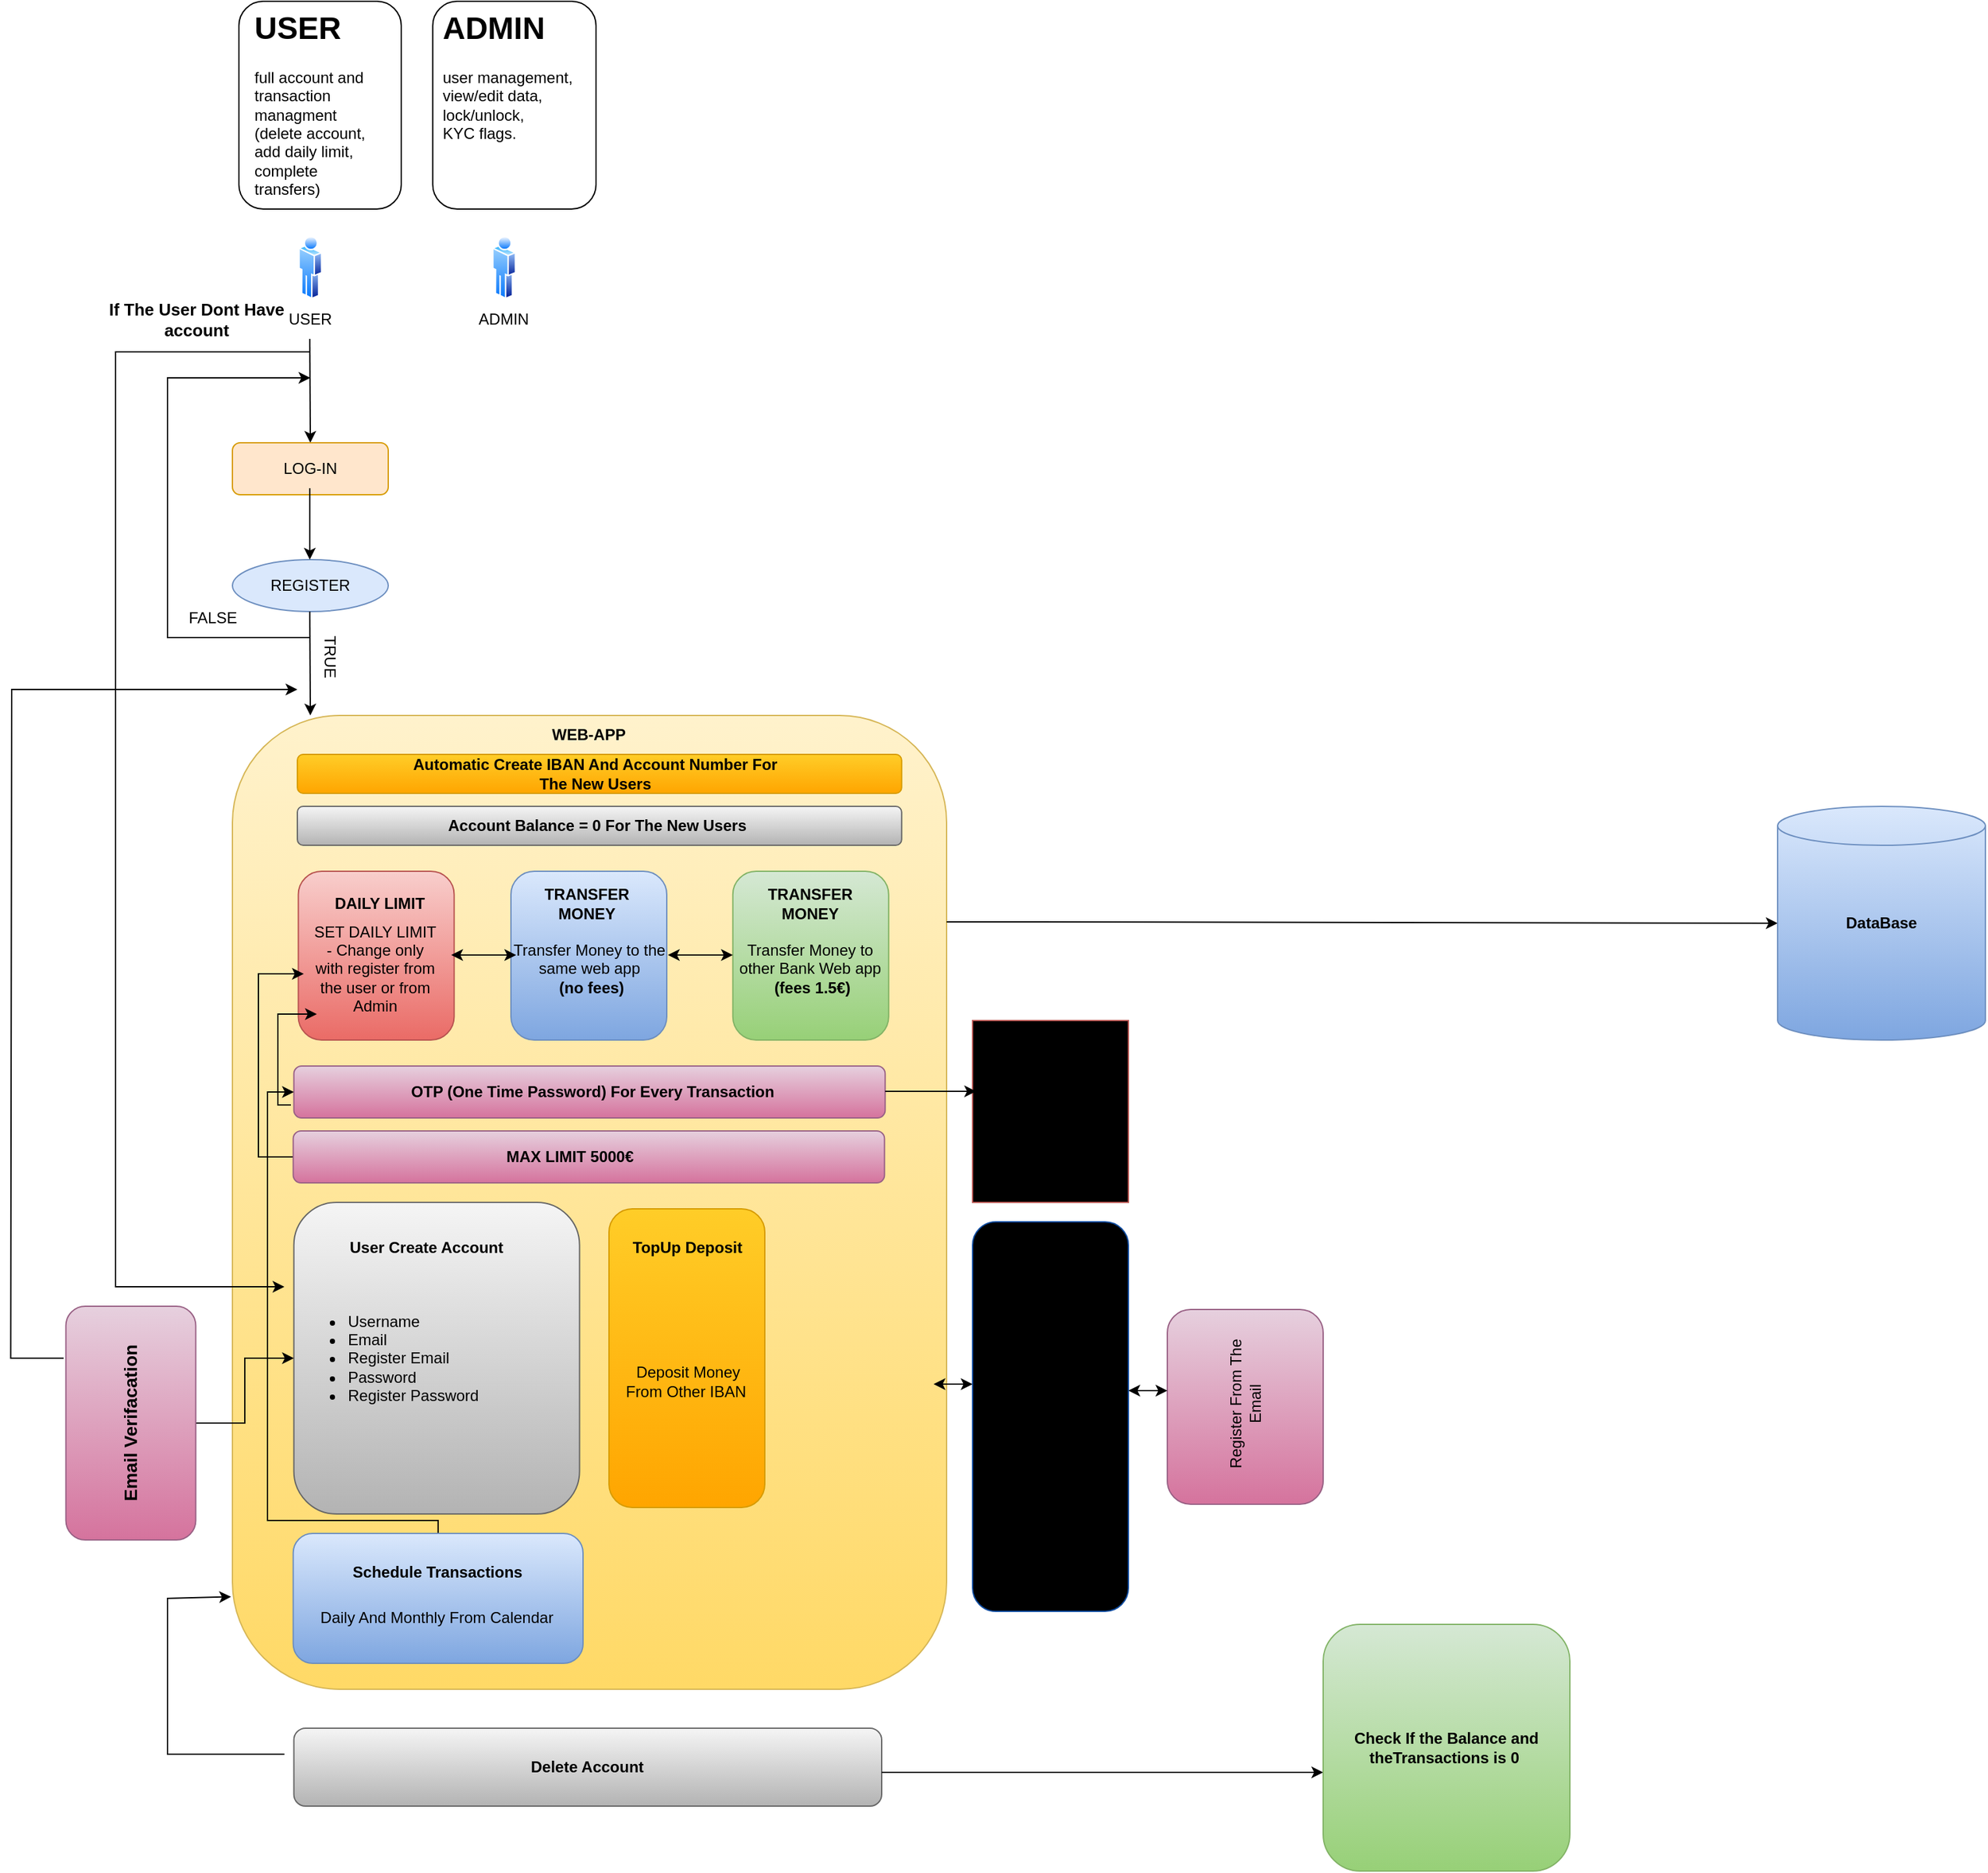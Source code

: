 <mxfile version="28.2.3">
  <diagram name="Bank-WebApp-Main" id="gZl4-MNB_K2jVca2RsHO">
    <mxGraphModel dx="784" dy="1116" grid="1" gridSize="10" guides="1" tooltips="1" connect="1" arrows="1" fold="1" page="1" pageScale="1" pageWidth="1169" pageHeight="1654" math="0" shadow="0">
      <root>
        <mxCell id="0" />
        <mxCell id="1" parent="0" />
        <mxCell id="KXbCjJBh53j-5__8pac8-1" value="" style="image;aspect=fixed;perimeter=ellipsePerimeter;html=1;align=center;shadow=0;dashed=0;spacingTop=3;image=img/lib/active_directory/user.svg;" parent="1" vertex="1">
          <mxGeometry x="450" y="470" width="18.5" height="50" as="geometry" />
        </mxCell>
        <mxCell id="KXbCjJBh53j-5__8pac8-2" value="" style="image;aspect=fixed;perimeter=ellipsePerimeter;html=1;align=center;shadow=0;dashed=0;spacingTop=3;image=img/lib/active_directory/user.svg;" parent="1" vertex="1">
          <mxGeometry x="300.75" y="470" width="18.5" height="50" as="geometry" />
        </mxCell>
        <mxCell id="KXbCjJBh53j-5__8pac8-4" value="USER" style="text;html=1;align=center;verticalAlign=middle;whiteSpace=wrap;rounded=0;" parent="1" vertex="1">
          <mxGeometry x="280" y="520" width="60" height="30" as="geometry" />
        </mxCell>
        <mxCell id="KXbCjJBh53j-5__8pac8-5" value="ADMIN" style="text;html=1;align=center;verticalAlign=middle;whiteSpace=wrap;rounded=0;" parent="1" vertex="1">
          <mxGeometry x="429.25" y="520" width="60" height="30" as="geometry" />
        </mxCell>
        <mxCell id="KXbCjJBh53j-5__8pac8-6" value="" style="rounded=1;whiteSpace=wrap;html=1;" parent="1" vertex="1">
          <mxGeometry x="255" y="290" width="125" height="160" as="geometry" />
        </mxCell>
        <mxCell id="KXbCjJBh53j-5__8pac8-9" value="&lt;h1 style=&quot;margin-top: 0px;&quot;&gt;USER&amp;nbsp;&lt;/h1&gt;&lt;div&gt;full account and transaction managment&lt;/div&gt;&lt;div&gt;(delete account, add daily limit, complete transfers)&amp;nbsp;&lt;/div&gt;" style="text;html=1;whiteSpace=wrap;overflow=hidden;rounded=0;" parent="1" vertex="1">
          <mxGeometry x="265" y="290" width="90" height="150" as="geometry" />
        </mxCell>
        <mxCell id="KXbCjJBh53j-5__8pac8-10" value="" style="rounded=1;whiteSpace=wrap;html=1;" parent="1" vertex="1">
          <mxGeometry x="404.25" y="290" width="125.75" height="160" as="geometry" />
        </mxCell>
        <mxCell id="KXbCjJBh53j-5__8pac8-12" value="&lt;h1 style=&quot;margin-top: 0px;&quot;&gt;ADMIN&lt;/h1&gt;&lt;div&gt;&lt;div&gt;user management, view/edit data, lock/unlock,&lt;/div&gt;&lt;div&gt;KYC flags.&lt;/div&gt;&lt;/div&gt;" style="text;html=1;whiteSpace=wrap;overflow=hidden;rounded=0;" parent="1" vertex="1">
          <mxGeometry x="410" y="290" width="110" height="150" as="geometry" />
        </mxCell>
        <mxCell id="KXbCjJBh53j-5__8pac8-13" value="" style="endArrow=classic;html=1;rounded=0;" parent="1" edge="1">
          <mxGeometry width="50" height="50" relative="1" as="geometry">
            <mxPoint x="309.58" y="550" as="sourcePoint" />
            <mxPoint x="310" y="630" as="targetPoint" />
          </mxGeometry>
        </mxCell>
        <mxCell id="KXbCjJBh53j-5__8pac8-14" value="" style="rounded=1;whiteSpace=wrap;html=1;fillColor=#ffe6cc;strokeColor=#d79b00;" parent="1" vertex="1">
          <mxGeometry x="250" y="630" width="120" height="40" as="geometry" />
        </mxCell>
        <mxCell id="KXbCjJBh53j-5__8pac8-15" style="edgeStyle=orthogonalEdgeStyle;rounded=0;orthogonalLoop=1;jettySize=auto;html=1;exitX=0.5;exitY=1;exitDx=0;exitDy=0;" parent="1" source="KXbCjJBh53j-5__8pac8-14" target="KXbCjJBh53j-5__8pac8-14" edge="1">
          <mxGeometry relative="1" as="geometry" />
        </mxCell>
        <mxCell id="KXbCjJBh53j-5__8pac8-17" value="LOG-IN" style="text;html=1;align=center;verticalAlign=middle;whiteSpace=wrap;rounded=0;" parent="1" vertex="1">
          <mxGeometry x="280" y="635" width="60" height="30" as="geometry" />
        </mxCell>
        <mxCell id="KXbCjJBh53j-5__8pac8-19" value="" style="ellipse;whiteSpace=wrap;html=1;fillColor=#dae8fc;strokeColor=#6c8ebf;" parent="1" vertex="1">
          <mxGeometry x="250" y="720" width="120" height="40" as="geometry" />
        </mxCell>
        <mxCell id="KXbCjJBh53j-5__8pac8-20" value="REGISTER" style="text;html=1;align=center;verticalAlign=middle;whiteSpace=wrap;rounded=0;" parent="1" vertex="1">
          <mxGeometry x="280" y="725" width="60" height="30" as="geometry" />
        </mxCell>
        <mxCell id="KXbCjJBh53j-5__8pac8-21" value="" style="endArrow=classic;html=1;rounded=0;" parent="1" edge="1">
          <mxGeometry width="50" height="50" relative="1" as="geometry">
            <mxPoint x="309.58" y="665" as="sourcePoint" />
            <mxPoint x="309.58" y="720" as="targetPoint" />
          </mxGeometry>
        </mxCell>
        <mxCell id="KXbCjJBh53j-5__8pac8-22" value="" style="endArrow=classic;html=1;rounded=0;" parent="1" edge="1">
          <mxGeometry width="50" height="50" relative="1" as="geometry">
            <mxPoint x="309.58" y="760" as="sourcePoint" />
            <mxPoint x="310" y="840" as="targetPoint" />
          </mxGeometry>
        </mxCell>
        <mxCell id="KXbCjJBh53j-5__8pac8-23" value="" style="endArrow=classic;html=1;rounded=0;exitX=0.25;exitY=1;exitDx=0;exitDy=0;" parent="1" source="KXbCjJBh53j-5__8pac8-24" edge="1">
          <mxGeometry width="50" height="50" relative="1" as="geometry">
            <mxPoint x="310" y="770" as="sourcePoint" />
            <mxPoint x="310" y="580" as="targetPoint" />
            <Array as="points">
              <mxPoint x="200" y="780" />
              <mxPoint x="200" y="580" />
            </Array>
          </mxGeometry>
        </mxCell>
        <mxCell id="KXbCjJBh53j-5__8pac8-24" value="TRUE" style="text;html=1;align=center;verticalAlign=middle;whiteSpace=wrap;rounded=0;rotation=90;" parent="1" vertex="1">
          <mxGeometry x="295" y="780" width="60" height="30" as="geometry" />
        </mxCell>
        <mxCell id="KXbCjJBh53j-5__8pac8-25" value="FALSE" style="text;html=1;align=center;verticalAlign=middle;whiteSpace=wrap;rounded=0;" parent="1" vertex="1">
          <mxGeometry x="205" y="750" width="60" height="30" as="geometry" />
        </mxCell>
        <mxCell id="KXbCjJBh53j-5__8pac8-26" value="" style="rounded=1;whiteSpace=wrap;html=1;fillColor=#fff2cc;strokeColor=#d6b656;gradientColor=#ffd966;" parent="1" vertex="1">
          <mxGeometry x="250" y="840" width="550" height="750" as="geometry" />
        </mxCell>
        <mxCell id="KXbCjJBh53j-5__8pac8-27" value="&lt;b&gt;WEB-APP&lt;/b&gt;" style="text;html=1;align=center;verticalAlign=middle;whiteSpace=wrap;rounded=0;" parent="1" vertex="1">
          <mxGeometry x="473.05" y="840" width="102.88" height="30" as="geometry" />
        </mxCell>
        <mxCell id="KXbCjJBh53j-5__8pac8-28" value="" style="rounded=1;whiteSpace=wrap;html=1;fillColor=#f8cecc;gradientColor=#ea6b66;strokeColor=#b85450;" parent="1" vertex="1">
          <mxGeometry x="300.75" y="960" width="120" height="130" as="geometry" />
        </mxCell>
        <mxCell id="KXbCjJBh53j-5__8pac8-29" value="&lt;b&gt;DAILY LIMIT&lt;/b&gt;" style="text;html=1;align=center;verticalAlign=middle;whiteSpace=wrap;rounded=0;" parent="1" vertex="1">
          <mxGeometry x="319.25" y="970" width="89.25" height="30" as="geometry" />
        </mxCell>
        <mxCell id="KXbCjJBh53j-5__8pac8-31" value="SET DAILY LIMIT - Change only with register from the user or from Admin" style="text;html=1;align=center;verticalAlign=middle;whiteSpace=wrap;rounded=0;" parent="1" vertex="1">
          <mxGeometry x="310" y="990" width="100" height="90" as="geometry" />
        </mxCell>
        <mxCell id="KXbCjJBh53j-5__8pac8-33" value="" style="rounded=1;whiteSpace=wrap;html=1;fillColor=#dae8fc;gradientColor=#7ea6e0;strokeColor=#6c8ebf;" parent="1" vertex="1">
          <mxGeometry x="464.5" y="960" width="120" height="130" as="geometry" />
        </mxCell>
        <mxCell id="KXbCjJBh53j-5__8pac8-34" value="&lt;b&gt;TRANSFER MONEY&lt;/b&gt;" style="text;html=1;align=center;verticalAlign=middle;whiteSpace=wrap;rounded=0;" parent="1" vertex="1">
          <mxGeometry x="473.05" y="970" width="100" height="30" as="geometry" />
        </mxCell>
        <mxCell id="KXbCjJBh53j-5__8pac8-35" value="Transfer Money to the same web app&lt;div&gt;&amp;nbsp; &lt;b&gt;(no fees)&amp;nbsp;&lt;/b&gt;&lt;/div&gt;" style="text;html=1;align=center;verticalAlign=middle;whiteSpace=wrap;rounded=0;" parent="1" vertex="1">
          <mxGeometry x="464.5" y="990" width="120" height="90" as="geometry" />
        </mxCell>
        <mxCell id="KXbCjJBh53j-5__8pac8-42" value="" style="rounded=1;whiteSpace=wrap;html=1;fillColor=#e6d0de;gradientColor=#d5739d;strokeColor=#996185;" parent="1" vertex="1">
          <mxGeometry x="297.31" y="1110" width="455.38" height="40" as="geometry" />
        </mxCell>
        <mxCell id="KXbCjJBh53j-5__8pac8-43" value="&lt;b&gt;OTP (One Time Password) For Every Transaction&lt;/b&gt;" style="text;html=1;align=center;verticalAlign=middle;whiteSpace=wrap;rounded=0;" parent="1" vertex="1">
          <mxGeometry x="366.31" y="1115" width="322.5" height="30" as="geometry" />
        </mxCell>
        <mxCell id="KXbCjJBh53j-5__8pac8-45" value="" style="rounded=1;whiteSpace=wrap;html=1;fillColor=#d5e8d4;gradientColor=#97d077;strokeColor=#82b366;" parent="1" vertex="1">
          <mxGeometry x="635.38" y="960" width="120" height="130" as="geometry" />
        </mxCell>
        <mxCell id="KXbCjJBh53j-5__8pac8-46" value="&lt;b&gt;TRANSFER MONEY&lt;/b&gt;" style="text;html=1;align=center;verticalAlign=middle;whiteSpace=wrap;rounded=0;" parent="1" vertex="1">
          <mxGeometry x="645.38" y="970" width="100" height="30" as="geometry" />
        </mxCell>
        <mxCell id="KXbCjJBh53j-5__8pac8-47" value="Transfer Money to other Bank Web app&lt;div&gt;&amp;nbsp; &lt;b&gt;(fees 1.5€)&amp;nbsp;&lt;/b&gt;&lt;/div&gt;" style="text;html=1;align=center;verticalAlign=middle;whiteSpace=wrap;rounded=0;" parent="1" vertex="1">
          <mxGeometry x="635.38" y="990" width="120" height="90" as="geometry" />
        </mxCell>
        <mxCell id="6KkzC2tM8emRwqw-PZav-2" value="" style="endArrow=none;startArrow=classic;html=1;rounded=0;startFill=1;endFill=0;" parent="1" edge="1">
          <mxGeometry width="50" height="50" relative="1" as="geometry">
            <mxPoint x="290" y="1280" as="sourcePoint" />
            <mxPoint x="310" y="560" as="targetPoint" />
            <Array as="points">
              <mxPoint x="160" y="1280" />
              <mxPoint x="160" y="560" />
            </Array>
          </mxGeometry>
        </mxCell>
        <mxCell id="6KkzC2tM8emRwqw-PZav-3" value="&lt;ul&gt;&lt;li&gt;Username&lt;/li&gt;&lt;li&gt;&lt;span style=&quot;background-color: transparent; color: light-dark(rgb(0, 0, 0), rgb(255, 255, 255));&quot;&gt;Email&lt;/span&gt;&lt;/li&gt;&lt;li&gt;Register Email&lt;/li&gt;&lt;li&gt;Password&lt;/li&gt;&lt;li style=&quot;&quot;&gt;Register Password&lt;/li&gt;&lt;/ul&gt;" style="rounded=1;whiteSpace=wrap;html=1;fillColor=#f5f5f5;gradientColor=#b3b3b3;strokeColor=#666666;align=left;" parent="1" vertex="1">
          <mxGeometry x="297.31" y="1215" width="220" height="240" as="geometry" />
        </mxCell>
        <mxCell id="6KkzC2tM8emRwqw-PZav-4" value="&lt;b&gt;User Create Account&lt;/b&gt;" style="text;html=1;align=center;verticalAlign=middle;whiteSpace=wrap;rounded=0;" parent="1" vertex="1">
          <mxGeometry x="310.38" y="1235" width="179.25" height="30" as="geometry" />
        </mxCell>
        <mxCell id="6KkzC2tM8emRwqw-PZav-26" value="" style="edgeStyle=orthogonalEdgeStyle;rounded=0;orthogonalLoop=1;jettySize=auto;html=1;" parent="1" source="6KkzC2tM8emRwqw-PZav-7" target="6KkzC2tM8emRwqw-PZav-3" edge="1">
          <mxGeometry relative="1" as="geometry" />
        </mxCell>
        <mxCell id="6KkzC2tM8emRwqw-PZav-7" value="" style="rounded=1;whiteSpace=wrap;html=1;fillColor=#e6d0de;gradientColor=#d5739d;strokeColor=#996185;" parent="1" vertex="1">
          <mxGeometry x="121.75" y="1295" width="100" height="180" as="geometry" />
        </mxCell>
        <mxCell id="6KkzC2tM8emRwqw-PZav-8" value="&lt;font style=&quot;font-size: 14px;&quot;&gt;&lt;b&gt;Email Verifacation&lt;/b&gt;&lt;/font&gt;" style="text;html=1;align=center;verticalAlign=middle;whiteSpace=wrap;rounded=0;rotation=270;" parent="1" vertex="1">
          <mxGeometry x="100" y="1370" width="142.5" height="30" as="geometry" />
        </mxCell>
        <mxCell id="6KkzC2tM8emRwqw-PZav-10" value="&lt;font style=&quot;font-size: 13px;&quot;&gt;&lt;b&gt;If The User Dont Have account&lt;/b&gt;&lt;/font&gt;" style="text;html=1;align=center;verticalAlign=middle;whiteSpace=wrap;rounded=0;" parent="1" vertex="1">
          <mxGeometry x="130" y="520" width="185" height="30" as="geometry" />
        </mxCell>
        <mxCell id="6KkzC2tM8emRwqw-PZav-12" value="" style="endArrow=classic;html=1;rounded=0;" parent="1" edge="1">
          <mxGeometry width="50" height="50" relative="1" as="geometry">
            <mxPoint x="120" y="1335" as="sourcePoint" />
            <mxPoint x="300" y="820" as="targetPoint" />
            <Array as="points">
              <mxPoint x="79.25" y="1335" />
              <mxPoint x="80" y="820" />
            </Array>
          </mxGeometry>
        </mxCell>
        <mxCell id="6KkzC2tM8emRwqw-PZav-18" value="" style="rounded=1;whiteSpace=wrap;html=1;fillColor=#ffcd28;gradientColor=#ffa500;strokeColor=#d79b00;" parent="1" vertex="1">
          <mxGeometry x="300" y="870" width="465.37" height="30" as="geometry" />
        </mxCell>
        <mxCell id="6KkzC2tM8emRwqw-PZav-19" value="&lt;b&gt;Automatic Create IBAN And Account Number For The New Users&lt;/b&gt;" style="text;html=1;align=center;verticalAlign=middle;whiteSpace=wrap;rounded=0;" parent="1" vertex="1">
          <mxGeometry x="377" y="870" width="305" height="30" as="geometry" />
        </mxCell>
        <mxCell id="6KkzC2tM8emRwqw-PZav-21" value="" style="rounded=1;whiteSpace=wrap;html=1;fillColor=#f5f5f5;gradientColor=#b3b3b3;strokeColor=#666666;" parent="1" vertex="1">
          <mxGeometry x="300" y="910" width="465.37" height="30" as="geometry" />
        </mxCell>
        <mxCell id="6KkzC2tM8emRwqw-PZav-22" value="&lt;b&gt;Account Balance = 0 For The New Users&lt;/b&gt;" style="text;html=1;align=center;verticalAlign=middle;whiteSpace=wrap;rounded=0;" parent="1" vertex="1">
          <mxGeometry x="377.37" y="910" width="308" height="30" as="geometry" />
        </mxCell>
        <mxCell id="6KkzC2tM8emRwqw-PZav-29" value="" style="rounded=1;whiteSpace=wrap;html=1;fillColor=#ffcd28;gradientColor=#ffa500;strokeColor=#d79b00;" parent="1" vertex="1">
          <mxGeometry x="540" y="1220" width="120" height="230" as="geometry" />
        </mxCell>
        <mxCell id="6KkzC2tM8emRwqw-PZav-30" value="&lt;b&gt;TopUp Deposit&lt;/b&gt;" style="text;html=1;align=center;verticalAlign=middle;whiteSpace=wrap;rounded=0;" parent="1" vertex="1">
          <mxGeometry x="547.69" y="1235" width="104.63" height="30" as="geometry" />
        </mxCell>
        <mxCell id="6KkzC2tM8emRwqw-PZav-31" value="Deposit Money From Other IBAN&amp;nbsp;" style="text;html=1;align=center;verticalAlign=middle;whiteSpace=wrap;rounded=0;" parent="1" vertex="1">
          <mxGeometry x="550.01" y="1265" width="102.31" height="175" as="geometry" />
        </mxCell>
        <mxCell id="6KkzC2tM8emRwqw-PZav-32" value="" style="endArrow=classic;html=1;rounded=0;entryX=0.035;entryY=0.608;entryDx=0;entryDy=0;entryPerimeter=0;" parent="1" target="KXbCjJBh53j-5__8pac8-28" edge="1">
          <mxGeometry width="50" height="50" relative="1" as="geometry">
            <mxPoint x="300" y="1180" as="sourcePoint" />
            <mxPoint x="310" y="1100" as="targetPoint" />
            <Array as="points">
              <mxPoint x="270" y="1180" />
              <mxPoint x="270" y="1039" />
            </Array>
          </mxGeometry>
        </mxCell>
        <mxCell id="6KkzC2tM8emRwqw-PZav-33" value="" style="endArrow=classic;startArrow=classic;html=1;rounded=0;" parent="1" edge="1">
          <mxGeometry width="50" height="50" relative="1" as="geometry">
            <mxPoint x="418.5" y="1024.5" as="sourcePoint" />
            <mxPoint x="468.5" y="1024.5" as="targetPoint" />
          </mxGeometry>
        </mxCell>
        <mxCell id="6KkzC2tM8emRwqw-PZav-35" value="" style="endArrow=classic;startArrow=classic;html=1;rounded=0;" parent="1" edge="1">
          <mxGeometry width="50" height="50" relative="1" as="geometry">
            <mxPoint x="585.38" y="1024.5" as="sourcePoint" />
            <mxPoint x="635.38" y="1024.5" as="targetPoint" />
          </mxGeometry>
        </mxCell>
        <mxCell id="6KkzC2tM8emRwqw-PZav-36" value="" style="endArrow=classic;html=1;rounded=0;" parent="1" edge="1">
          <mxGeometry width="50" height="50" relative="1" as="geometry">
            <mxPoint x="295" y="1140" as="sourcePoint" />
            <mxPoint x="315" y="1070" as="targetPoint" />
            <Array as="points">
              <mxPoint x="285" y="1140" />
              <mxPoint x="285" y="1070" />
            </Array>
          </mxGeometry>
        </mxCell>
        <mxCell id="6KkzC2tM8emRwqw-PZav-43" style="edgeStyle=orthogonalEdgeStyle;rounded=0;orthogonalLoop=1;jettySize=auto;html=1;entryX=0;entryY=0.5;entryDx=0;entryDy=0;" parent="1" source="6KkzC2tM8emRwqw-PZav-37" target="KXbCjJBh53j-5__8pac8-42" edge="1">
          <mxGeometry relative="1" as="geometry">
            <Array as="points">
              <mxPoint x="408" y="1460" />
              <mxPoint x="277" y="1460" />
              <mxPoint x="277" y="1130" />
            </Array>
          </mxGeometry>
        </mxCell>
        <mxCell id="6KkzC2tM8emRwqw-PZav-37" value="" style="rounded=1;whiteSpace=wrap;html=1;fillColor=#dae8fc;gradientColor=#7ea6e0;strokeColor=#6c8ebf;" parent="1" vertex="1">
          <mxGeometry x="296.81" y="1470" width="223.19" height="100" as="geometry" />
        </mxCell>
        <mxCell id="6KkzC2tM8emRwqw-PZav-38" value="" style="rounded=1;whiteSpace=wrap;html=1;fillColor=#e6d0de;gradientColor=#d5739d;strokeColor=#996185;" parent="1" vertex="1">
          <mxGeometry x="296.81" y="1160" width="455.38" height="40" as="geometry" />
        </mxCell>
        <mxCell id="6KkzC2tM8emRwqw-PZav-39" value="&lt;b&gt;MAX LIMIT 5000€&lt;/b&gt;" style="text;html=1;align=center;verticalAlign=middle;whiteSpace=wrap;rounded=0;" parent="1" vertex="1">
          <mxGeometry x="400" y="1170" width="220" height="20" as="geometry" />
        </mxCell>
        <mxCell id="6KkzC2tM8emRwqw-PZav-40" value="&lt;b&gt;Schedule Transactions&lt;/b&gt;" style="text;html=1;align=center;verticalAlign=middle;whiteSpace=wrap;rounded=0;" parent="1" vertex="1">
          <mxGeometry x="317.5" y="1485" width="179.62" height="30" as="geometry" />
        </mxCell>
        <mxCell id="6KkzC2tM8emRwqw-PZav-41" value="Daily And Monthly From Calendar" style="text;html=1;align=center;verticalAlign=middle;whiteSpace=wrap;rounded=0;" parent="1" vertex="1">
          <mxGeometry x="315" y="1520" width="185" height="30" as="geometry" />
        </mxCell>
        <mxCell id="6KkzC2tM8emRwqw-PZav-44" value="" style="rounded=0;whiteSpace=wrap;html=1;fillColor=#f8cecc;strokeColor=#b85450;gradientColor=light-dark(#6f221f, #d0635f);" parent="1" vertex="1">
          <mxGeometry x="820" y="1075" width="120" height="140" as="geometry" />
        </mxCell>
        <mxCell id="6KkzC2tM8emRwqw-PZav-45" value="" style="endArrow=classic;html=1;rounded=0;" parent="1" edge="1">
          <mxGeometry width="50" height="50" relative="1" as="geometry">
            <mxPoint x="752.69" y="1129.5" as="sourcePoint" />
            <mxPoint x="822.69" y="1129.5" as="targetPoint" />
          </mxGeometry>
        </mxCell>
        <mxCell id="6KkzC2tM8emRwqw-PZav-46" value="Timmer For Every Transaction 5&#39;" style="text;html=1;align=center;verticalAlign=middle;whiteSpace=wrap;rounded=0;" parent="1" vertex="1">
          <mxGeometry x="830" y="1085" width="100" height="115" as="geometry" />
        </mxCell>
        <mxCell id="6KkzC2tM8emRwqw-PZav-47" value="" style="rounded=1;whiteSpace=wrap;html=1;fillColor=#dae8fc;gradientColor=light-dark(#0a66f0, #436697);strokeColor=light-dark(#104da2, #5c79a3);" parent="1" vertex="1">
          <mxGeometry x="820" y="1230" width="120" height="300" as="geometry" />
        </mxCell>
        <mxCell id="6KkzC2tM8emRwqw-PZav-48" value="&lt;b&gt;Password Changer&lt;/b&gt;" style="text;html=1;align=center;verticalAlign=middle;whiteSpace=wrap;rounded=0;rotation=270;" parent="1" vertex="1">
          <mxGeometry x="750" y="1320" width="255" height="105" as="geometry" />
        </mxCell>
        <mxCell id="6KkzC2tM8emRwqw-PZav-49" value="" style="rounded=1;whiteSpace=wrap;html=1;fillColor=#e6d0de;gradientColor=#d5739d;strokeColor=#996185;" parent="1" vertex="1">
          <mxGeometry x="970" y="1297.5" width="120" height="150" as="geometry" />
        </mxCell>
        <mxCell id="6KkzC2tM8emRwqw-PZav-50" value="Register From The Email" style="text;html=1;align=center;verticalAlign=middle;whiteSpace=wrap;rounded=0;rotation=270;" parent="1" vertex="1">
          <mxGeometry x="965" y="1355" width="130" height="30" as="geometry" />
        </mxCell>
        <mxCell id="6KkzC2tM8emRwqw-PZav-51" value="" style="endArrow=classic;startArrow=classic;html=1;rounded=0;" parent="1" edge="1">
          <mxGeometry width="50" height="50" relative="1" as="geometry">
            <mxPoint x="940" y="1360" as="sourcePoint" />
            <mxPoint x="970" y="1360" as="targetPoint" />
            <Array as="points">
              <mxPoint x="960" y="1360" />
            </Array>
          </mxGeometry>
        </mxCell>
        <mxCell id="6KkzC2tM8emRwqw-PZav-52" value="" style="endArrow=classic;html=1;rounded=0;entryX=0;entryY=0.5;entryDx=0;entryDy=0;entryPerimeter=0;" parent="1" target="6KkzC2tM8emRwqw-PZav-54" edge="1">
          <mxGeometry width="50" height="50" relative="1" as="geometry">
            <mxPoint x="800" y="999" as="sourcePoint" />
            <mxPoint x="1080" y="1000" as="targetPoint" />
            <Array as="points">
              <mxPoint x="865" y="999" />
            </Array>
          </mxGeometry>
        </mxCell>
        <mxCell id="6KkzC2tM8emRwqw-PZav-53" value="" style="endArrow=classic;startArrow=classic;html=1;rounded=0;" parent="1" edge="1">
          <mxGeometry width="50" height="50" relative="1" as="geometry">
            <mxPoint x="790" y="1355" as="sourcePoint" />
            <mxPoint x="820" y="1355" as="targetPoint" />
            <Array as="points">
              <mxPoint x="810" y="1355" />
            </Array>
          </mxGeometry>
        </mxCell>
        <mxCell id="6KkzC2tM8emRwqw-PZav-54" value="" style="shape=cylinder3;whiteSpace=wrap;html=1;boundedLbl=1;backgroundOutline=1;size=15;fillColor=#dae8fc;gradientColor=#7ea6e0;strokeColor=#6c8ebf;" parent="1" vertex="1">
          <mxGeometry x="1440" y="910" width="160" height="180" as="geometry" />
        </mxCell>
        <mxCell id="6KkzC2tM8emRwqw-PZav-55" value="&lt;b&gt;DataBase&lt;/b&gt;" style="text;html=1;align=center;verticalAlign=middle;whiteSpace=wrap;rounded=0;" parent="1" vertex="1">
          <mxGeometry x="1480" y="977.5" width="80" height="45" as="geometry" />
        </mxCell>
        <mxCell id="6KkzC2tM8emRwqw-PZav-59" value="" style="rounded=1;whiteSpace=wrap;html=1;direction=east;fillColor=#f5f5f5;gradientColor=#b3b3b3;strokeColor=#666666;" parent="1" vertex="1">
          <mxGeometry x="297.31" y="1620" width="452.69" height="60" as="geometry" />
        </mxCell>
        <mxCell id="6KkzC2tM8emRwqw-PZav-60" value="&lt;b&gt;Delete Account&amp;nbsp;&lt;/b&gt;" style="text;html=1;align=center;verticalAlign=middle;whiteSpace=wrap;rounded=0;" parent="1" vertex="1">
          <mxGeometry x="330" y="1635" width="390" height="30" as="geometry" />
        </mxCell>
        <mxCell id="6KkzC2tM8emRwqw-PZav-61" value="" style="endArrow=classic;html=1;rounded=0;" parent="1" edge="1">
          <mxGeometry width="50" height="50" relative="1" as="geometry">
            <mxPoint x="750" y="1654" as="sourcePoint" />
            <mxPoint x="1090" y="1654" as="targetPoint" />
          </mxGeometry>
        </mxCell>
        <mxCell id="6KkzC2tM8emRwqw-PZav-62" value="" style="rounded=1;whiteSpace=wrap;html=1;fillColor=#d5e8d4;gradientColor=#97d077;strokeColor=#82b366;" parent="1" vertex="1">
          <mxGeometry x="1090" y="1540" width="190" height="190" as="geometry" />
        </mxCell>
        <mxCell id="6KkzC2tM8emRwqw-PZav-63" value="&lt;b&gt;Check If the Balance and theTransactions is 0&amp;nbsp;&lt;/b&gt;" style="text;html=1;align=center;verticalAlign=middle;whiteSpace=wrap;rounded=0;" parent="1" vertex="1">
          <mxGeometry x="1100" y="1550" width="170" height="170" as="geometry" />
        </mxCell>
        <mxCell id="6KkzC2tM8emRwqw-PZav-64" value="" style="endArrow=classic;html=1;rounded=0;entryX=-0.002;entryY=0.905;entryDx=0;entryDy=0;entryPerimeter=0;" parent="1" target="KXbCjJBh53j-5__8pac8-26" edge="1">
          <mxGeometry width="50" height="50" relative="1" as="geometry">
            <mxPoint x="290" y="1640" as="sourcePoint" />
            <mxPoint x="242.5" y="1519" as="targetPoint" />
            <Array as="points">
              <mxPoint x="200" y="1640" />
              <mxPoint x="200" y="1520" />
            </Array>
          </mxGeometry>
        </mxCell>
      </root>
    </mxGraphModel>
  </diagram>
</mxfile>
